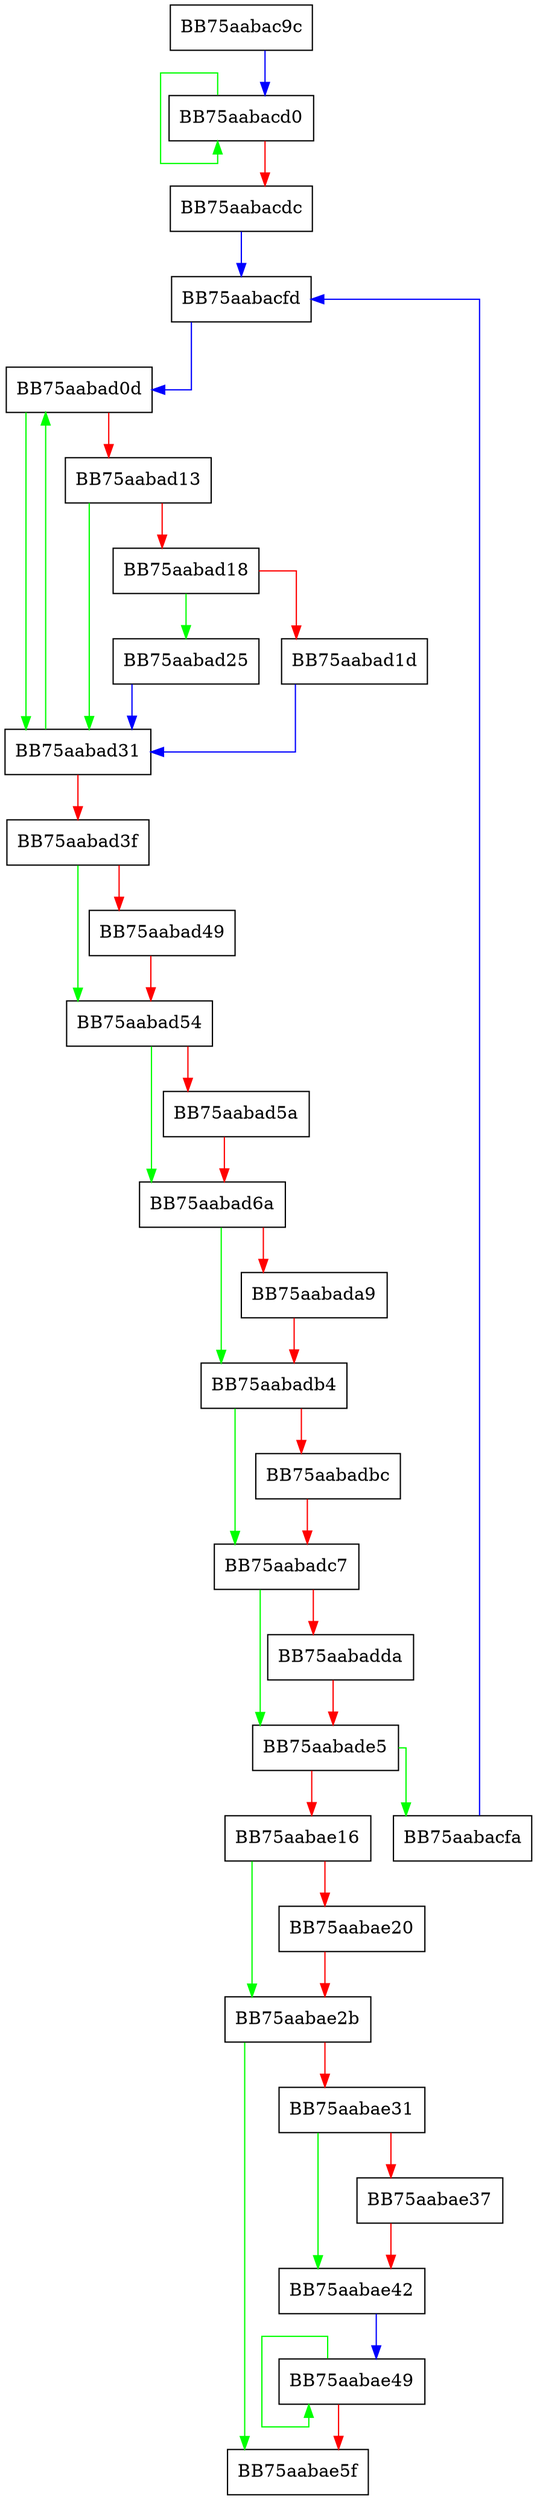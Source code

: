 digraph Update {
  node [shape="box"];
  graph [splines=ortho];
  BB75aabac9c -> BB75aabacd0 [color="blue"];
  BB75aabacd0 -> BB75aabacd0 [color="green"];
  BB75aabacd0 -> BB75aabacdc [color="red"];
  BB75aabacdc -> BB75aabacfd [color="blue"];
  BB75aabacfa -> BB75aabacfd [color="blue"];
  BB75aabacfd -> BB75aabad0d [color="blue"];
  BB75aabad0d -> BB75aabad31 [color="green"];
  BB75aabad0d -> BB75aabad13 [color="red"];
  BB75aabad13 -> BB75aabad31 [color="green"];
  BB75aabad13 -> BB75aabad18 [color="red"];
  BB75aabad18 -> BB75aabad25 [color="green"];
  BB75aabad18 -> BB75aabad1d [color="red"];
  BB75aabad1d -> BB75aabad31 [color="blue"];
  BB75aabad25 -> BB75aabad31 [color="blue"];
  BB75aabad31 -> BB75aabad0d [color="green"];
  BB75aabad31 -> BB75aabad3f [color="red"];
  BB75aabad3f -> BB75aabad54 [color="green"];
  BB75aabad3f -> BB75aabad49 [color="red"];
  BB75aabad49 -> BB75aabad54 [color="red"];
  BB75aabad54 -> BB75aabad6a [color="green"];
  BB75aabad54 -> BB75aabad5a [color="red"];
  BB75aabad5a -> BB75aabad6a [color="red"];
  BB75aabad6a -> BB75aabadb4 [color="green"];
  BB75aabad6a -> BB75aabada9 [color="red"];
  BB75aabada9 -> BB75aabadb4 [color="red"];
  BB75aabadb4 -> BB75aabadc7 [color="green"];
  BB75aabadb4 -> BB75aabadbc [color="red"];
  BB75aabadbc -> BB75aabadc7 [color="red"];
  BB75aabadc7 -> BB75aabade5 [color="green"];
  BB75aabadc7 -> BB75aabadda [color="red"];
  BB75aabadda -> BB75aabade5 [color="red"];
  BB75aabade5 -> BB75aabacfa [color="green"];
  BB75aabade5 -> BB75aabae16 [color="red"];
  BB75aabae16 -> BB75aabae2b [color="green"];
  BB75aabae16 -> BB75aabae20 [color="red"];
  BB75aabae20 -> BB75aabae2b [color="red"];
  BB75aabae2b -> BB75aabae5f [color="green"];
  BB75aabae2b -> BB75aabae31 [color="red"];
  BB75aabae31 -> BB75aabae42 [color="green"];
  BB75aabae31 -> BB75aabae37 [color="red"];
  BB75aabae37 -> BB75aabae42 [color="red"];
  BB75aabae42 -> BB75aabae49 [color="blue"];
  BB75aabae49 -> BB75aabae49 [color="green"];
  BB75aabae49 -> BB75aabae5f [color="red"];
}